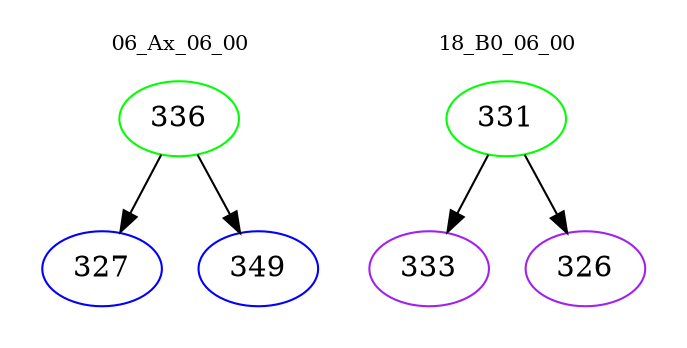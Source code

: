 digraph{
subgraph cluster_0 {
color = white
label = "06_Ax_06_00";
fontsize=10;
T0_336 [label="336", color="green"]
T0_336 -> T0_327 [color="black"]
T0_327 [label="327", color="blue"]
T0_336 -> T0_349 [color="black"]
T0_349 [label="349", color="blue"]
}
subgraph cluster_1 {
color = white
label = "18_B0_06_00";
fontsize=10;
T1_331 [label="331", color="green"]
T1_331 -> T1_333 [color="black"]
T1_333 [label="333", color="purple"]
T1_331 -> T1_326 [color="black"]
T1_326 [label="326", color="purple"]
}
}
